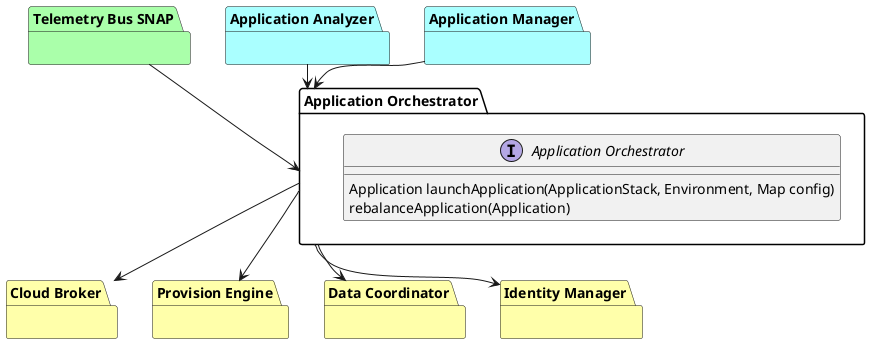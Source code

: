 @startuml


package "Application Orchestrator" {
  interface "Application Orchestrator" {
      Application launchApplication(ApplicationStack, Environment, Map config)
      rebalanceApplication(Application)
  }
}

package "Cloud Broker"  #ffffaa {}
package "Provision Engine" #ffffaa {}
package "Data Coordinator" #ffffaa {}
package "Telemetry Bus SNAP" #aaffaa {}
package "Application Analyzer" #aaffff {}
package "Application Manager" #aaffff {}
package "Identity Manager"  #ffffaa {}

"Application Orchestrator" --> "Identity Manager"
"Application Orchestrator" --> "Cloud Broker"
"Application Orchestrator" --> "Provision Engine"
"Application Orchestrator" --> "Data Coordinator"
"Telemetry Bus SNAP" --> "Application Orchestrator"
"Application Manager" --> "Application Orchestrator"
"Application Analyzer" --> "Application Orchestrator"

@enduml
